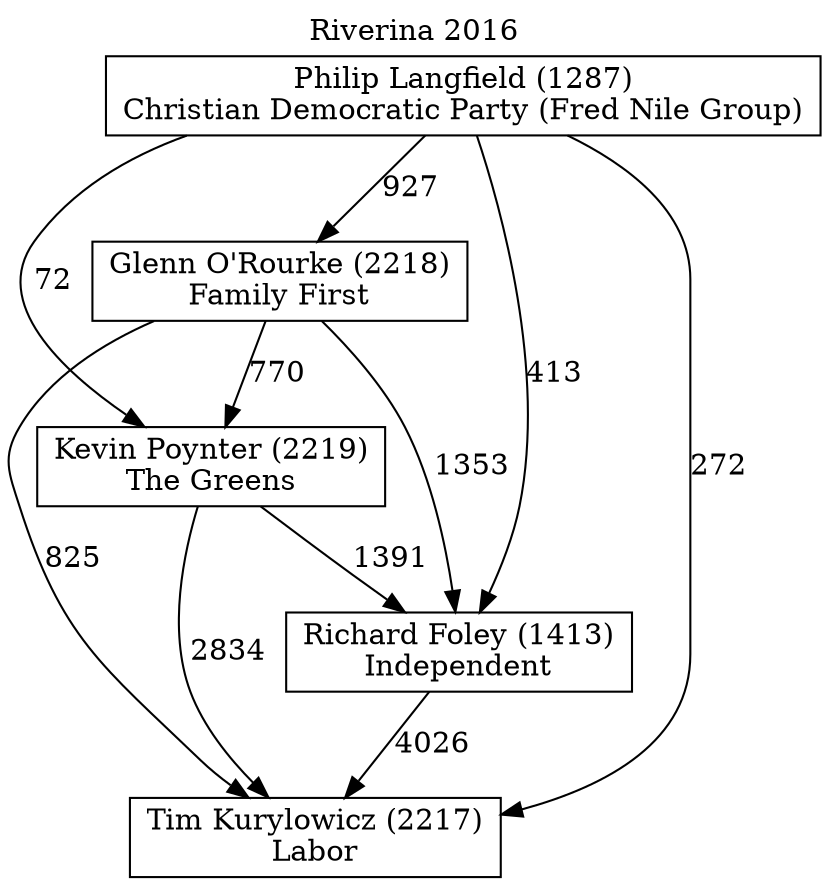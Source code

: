 // House preference flow
digraph "Tim Kurylowicz (2217)_Riverina_2016" {
	graph [label="Riverina 2016" labelloc=t mclimit=10]
	node [shape=box]
	"Tim Kurylowicz (2217)" [label="Tim Kurylowicz (2217)
Labor"]
	"Richard Foley (1413)" [label="Richard Foley (1413)
Independent"]
	"Kevin Poynter (2219)" [label="Kevin Poynter (2219)
The Greens"]
	"Glenn O'Rourke (2218)" [label="Glenn O'Rourke (2218)
Family First"]
	"Philip Langfield (1287)" [label="Philip Langfield (1287)
Christian Democratic Party (Fred Nile Group)"]
	"Richard Foley (1413)" -> "Tim Kurylowicz (2217)" [label=4026]
	"Kevin Poynter (2219)" -> "Richard Foley (1413)" [label=1391]
	"Glenn O'Rourke (2218)" -> "Kevin Poynter (2219)" [label=770]
	"Philip Langfield (1287)" -> "Glenn O'Rourke (2218)" [label=927]
	"Kevin Poynter (2219)" -> "Tim Kurylowicz (2217)" [label=2834]
	"Glenn O'Rourke (2218)" -> "Tim Kurylowicz (2217)" [label=825]
	"Philip Langfield (1287)" -> "Tim Kurylowicz (2217)" [label=272]
	"Philip Langfield (1287)" -> "Kevin Poynter (2219)" [label=72]
	"Glenn O'Rourke (2218)" -> "Richard Foley (1413)" [label=1353]
	"Philip Langfield (1287)" -> "Richard Foley (1413)" [label=413]
}
